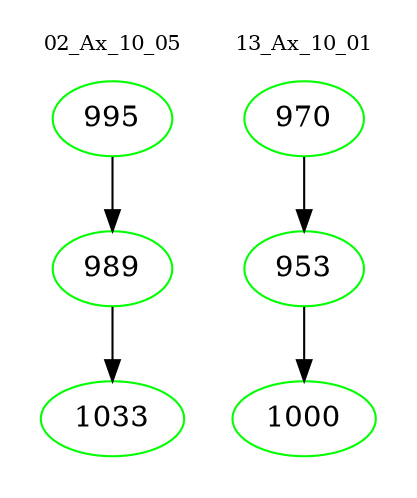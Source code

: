 digraph{
subgraph cluster_0 {
color = white
label = "02_Ax_10_05";
fontsize=10;
T0_995 [label="995", color="green"]
T0_995 -> T0_989 [color="black"]
T0_989 [label="989", color="green"]
T0_989 -> T0_1033 [color="black"]
T0_1033 [label="1033", color="green"]
}
subgraph cluster_1 {
color = white
label = "13_Ax_10_01";
fontsize=10;
T1_970 [label="970", color="green"]
T1_970 -> T1_953 [color="black"]
T1_953 [label="953", color="green"]
T1_953 -> T1_1000 [color="black"]
T1_1000 [label="1000", color="green"]
}
}
